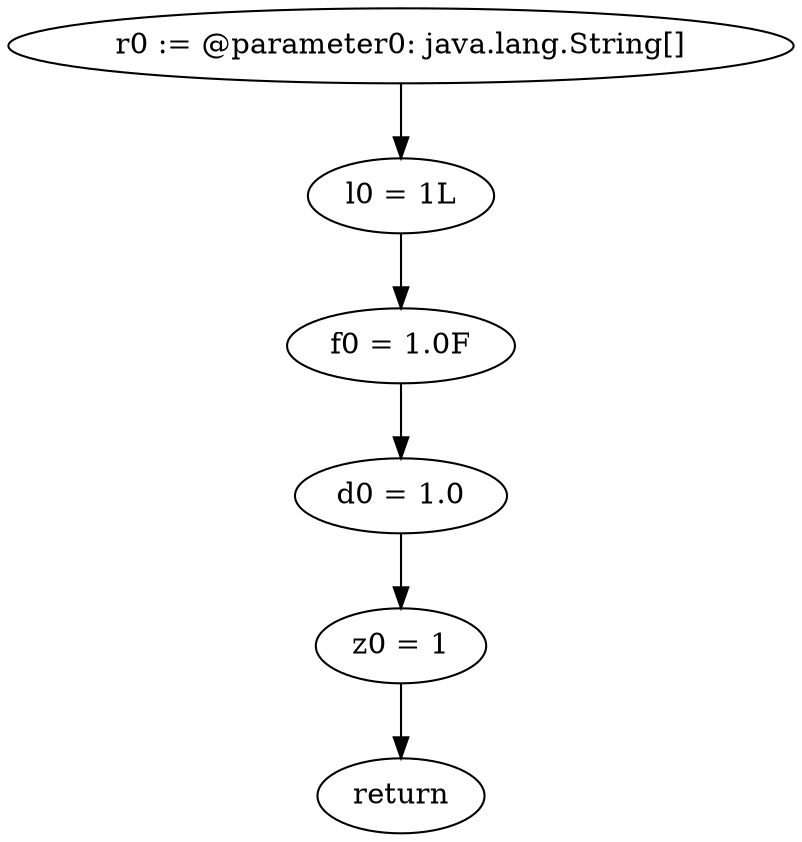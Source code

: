 digraph "unitGraph" {
    "r0 := @parameter0: java.lang.String[]"
    "l0 = 1L"
    "f0 = 1.0F"
    "d0 = 1.0"
    "z0 = 1"
    "return"
    "r0 := @parameter0: java.lang.String[]"->"l0 = 1L";
    "l0 = 1L"->"f0 = 1.0F";
    "f0 = 1.0F"->"d0 = 1.0";
    "d0 = 1.0"->"z0 = 1";
    "z0 = 1"->"return";
}
